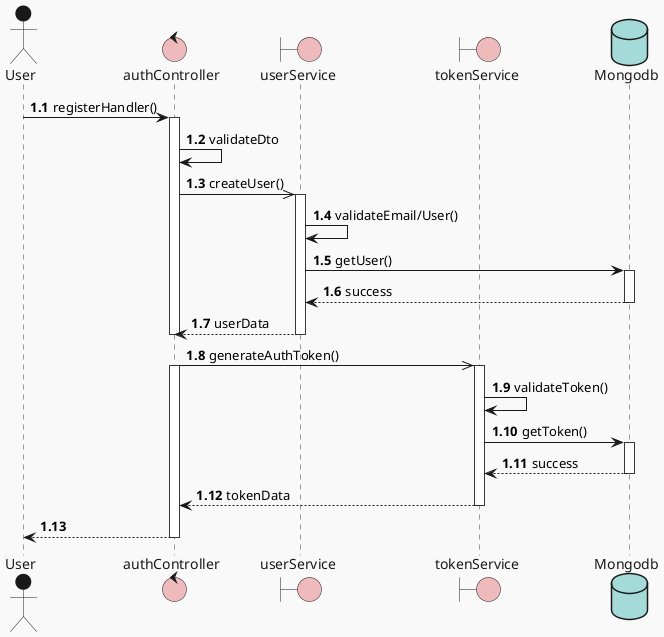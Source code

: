 @startuml regsiterSequence
!theme mars

autonumber 1.1
actor User
control  authController
boundary userService
boundary tokenService
database Mongodb

User -> authController: registerHandler()
activate authController
authController -> authController: validateDto
authController ->> userService: createUser()
activate userService
userService -> userService: validateEmail/User()
userService -> Mongodb: getUser()
activate Mongodb
Mongodb --> userService: success
deactivate Mongodb
userService --> authController: userData
deactivate userService
deactivate authController

authController ->> tokenService: generateAuthToken()
activate authController
activate tokenService
tokenService -> tokenService: validateToken()
tokenService -> Mongodb: getToken()
activate Mongodb
Mongodb --> tokenService: success
deactivate Mongodb
tokenService --> authController: tokenData
deactivate tokenService
authController --> User
deactivate authController
@enduml
